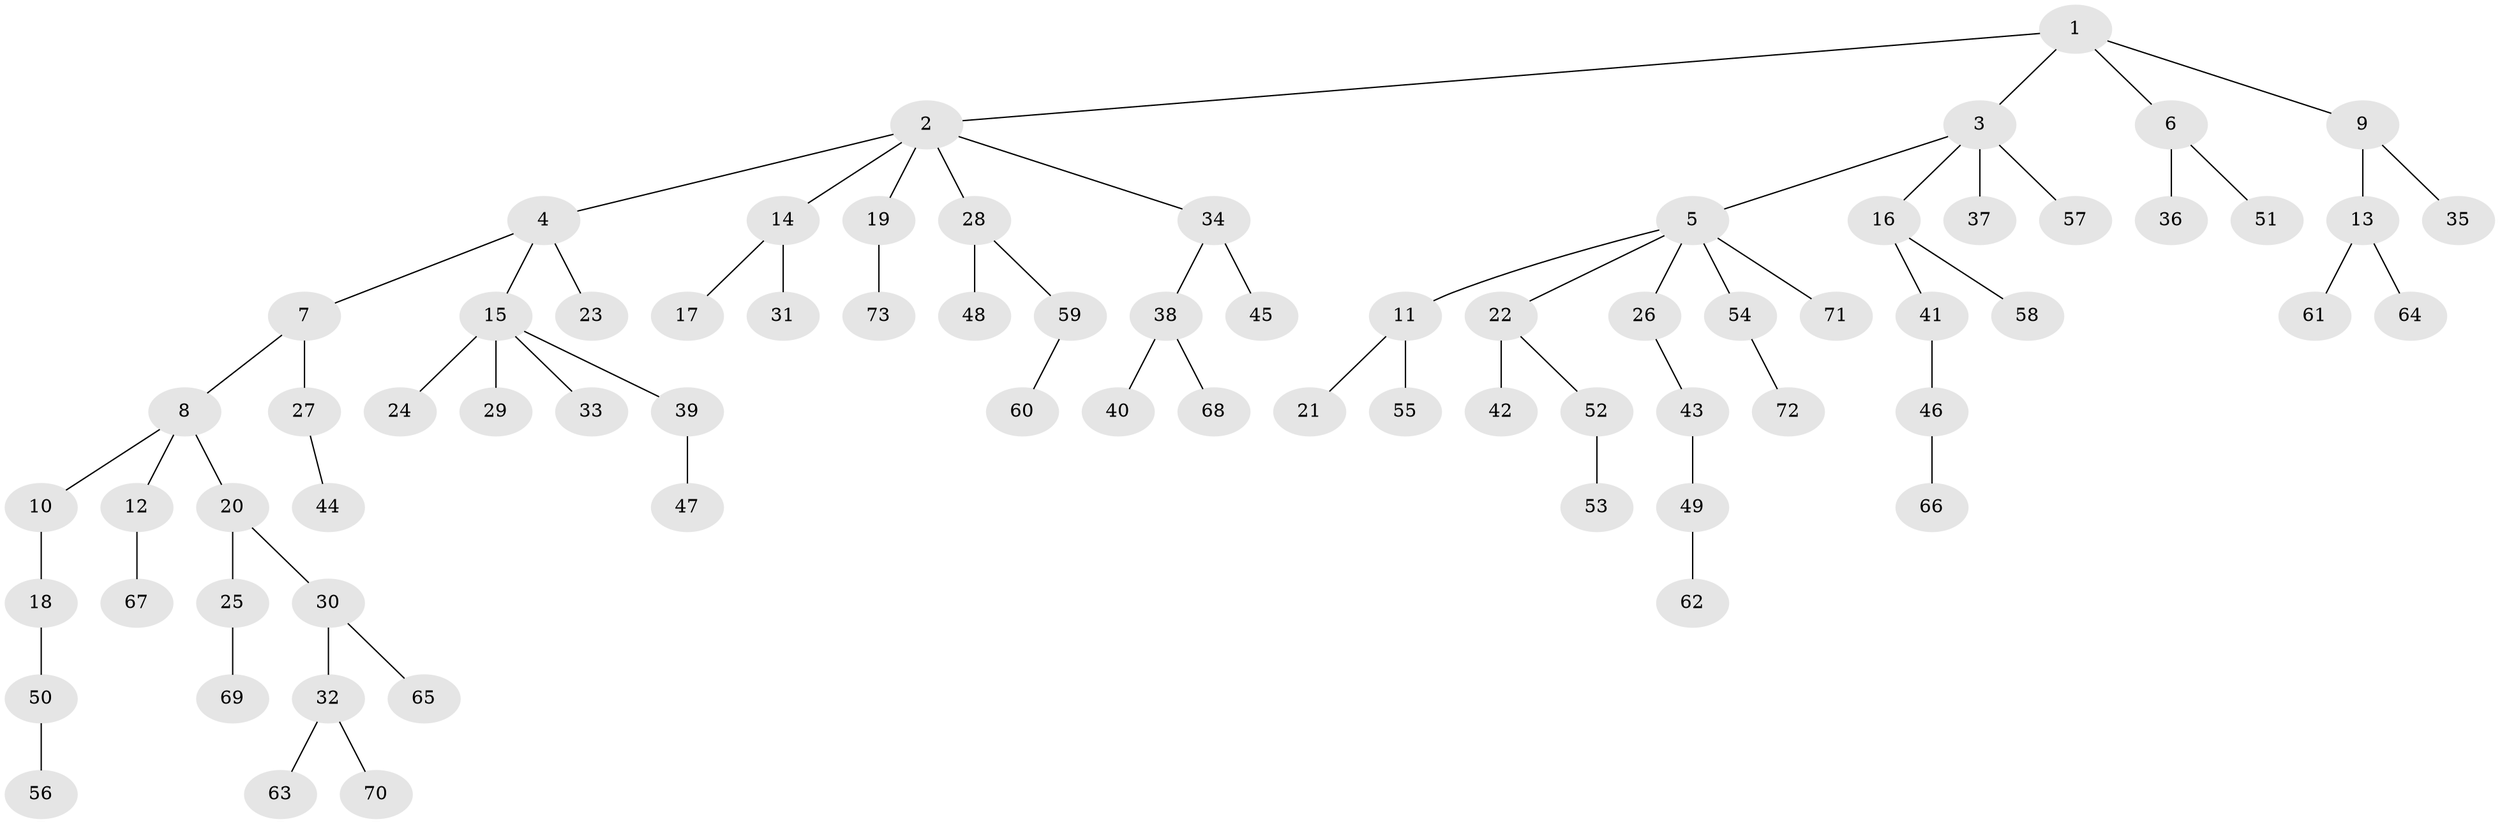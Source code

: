 // original degree distribution, {6: 0.03424657534246575, 7: 0.0136986301369863, 3: 0.11643835616438356, 4: 0.08904109589041095, 2: 0.2054794520547945, 1: 0.5342465753424658, 5: 0.00684931506849315}
// Generated by graph-tools (version 1.1) at 2025/51/03/04/25 22:51:56]
// undirected, 73 vertices, 72 edges
graph export_dot {
  node [color=gray90,style=filled];
  1;
  2;
  3;
  4;
  5;
  6;
  7;
  8;
  9;
  10;
  11;
  12;
  13;
  14;
  15;
  16;
  17;
  18;
  19;
  20;
  21;
  22;
  23;
  24;
  25;
  26;
  27;
  28;
  29;
  30;
  31;
  32;
  33;
  34;
  35;
  36;
  37;
  38;
  39;
  40;
  41;
  42;
  43;
  44;
  45;
  46;
  47;
  48;
  49;
  50;
  51;
  52;
  53;
  54;
  55;
  56;
  57;
  58;
  59;
  60;
  61;
  62;
  63;
  64;
  65;
  66;
  67;
  68;
  69;
  70;
  71;
  72;
  73;
  1 -- 2 [weight=1.0];
  1 -- 3 [weight=1.0];
  1 -- 6 [weight=1.0];
  1 -- 9 [weight=1.0];
  2 -- 4 [weight=1.0];
  2 -- 14 [weight=1.0];
  2 -- 19 [weight=1.0];
  2 -- 28 [weight=1.0];
  2 -- 34 [weight=1.0];
  3 -- 5 [weight=1.0];
  3 -- 16 [weight=1.0];
  3 -- 37 [weight=1.0];
  3 -- 57 [weight=1.0];
  4 -- 7 [weight=1.0];
  4 -- 15 [weight=1.0];
  4 -- 23 [weight=1.0];
  5 -- 11 [weight=1.0];
  5 -- 22 [weight=1.0];
  5 -- 26 [weight=1.0];
  5 -- 54 [weight=1.0];
  5 -- 71 [weight=1.0];
  6 -- 36 [weight=1.0];
  6 -- 51 [weight=1.0];
  7 -- 8 [weight=1.0];
  7 -- 27 [weight=1.0];
  8 -- 10 [weight=1.0];
  8 -- 12 [weight=1.0];
  8 -- 20 [weight=1.0];
  9 -- 13 [weight=1.0];
  9 -- 35 [weight=1.0];
  10 -- 18 [weight=2.0];
  11 -- 21 [weight=1.0];
  11 -- 55 [weight=1.0];
  12 -- 67 [weight=1.0];
  13 -- 61 [weight=1.0];
  13 -- 64 [weight=1.0];
  14 -- 17 [weight=1.0];
  14 -- 31 [weight=1.0];
  15 -- 24 [weight=1.0];
  15 -- 29 [weight=1.0];
  15 -- 33 [weight=1.0];
  15 -- 39 [weight=1.0];
  16 -- 41 [weight=1.0];
  16 -- 58 [weight=1.0];
  18 -- 50 [weight=1.0];
  19 -- 73 [weight=1.0];
  20 -- 25 [weight=1.0];
  20 -- 30 [weight=1.0];
  22 -- 42 [weight=3.0];
  22 -- 52 [weight=1.0];
  25 -- 69 [weight=1.0];
  26 -- 43 [weight=2.0];
  27 -- 44 [weight=1.0];
  28 -- 48 [weight=2.0];
  28 -- 59 [weight=1.0];
  30 -- 32 [weight=1.0];
  30 -- 65 [weight=1.0];
  32 -- 63 [weight=1.0];
  32 -- 70 [weight=1.0];
  34 -- 38 [weight=1.0];
  34 -- 45 [weight=2.0];
  38 -- 40 [weight=1.0];
  38 -- 68 [weight=1.0];
  39 -- 47 [weight=1.0];
  41 -- 46 [weight=1.0];
  43 -- 49 [weight=1.0];
  46 -- 66 [weight=1.0];
  49 -- 62 [weight=1.0];
  50 -- 56 [weight=1.0];
  52 -- 53 [weight=1.0];
  54 -- 72 [weight=1.0];
  59 -- 60 [weight=1.0];
}

